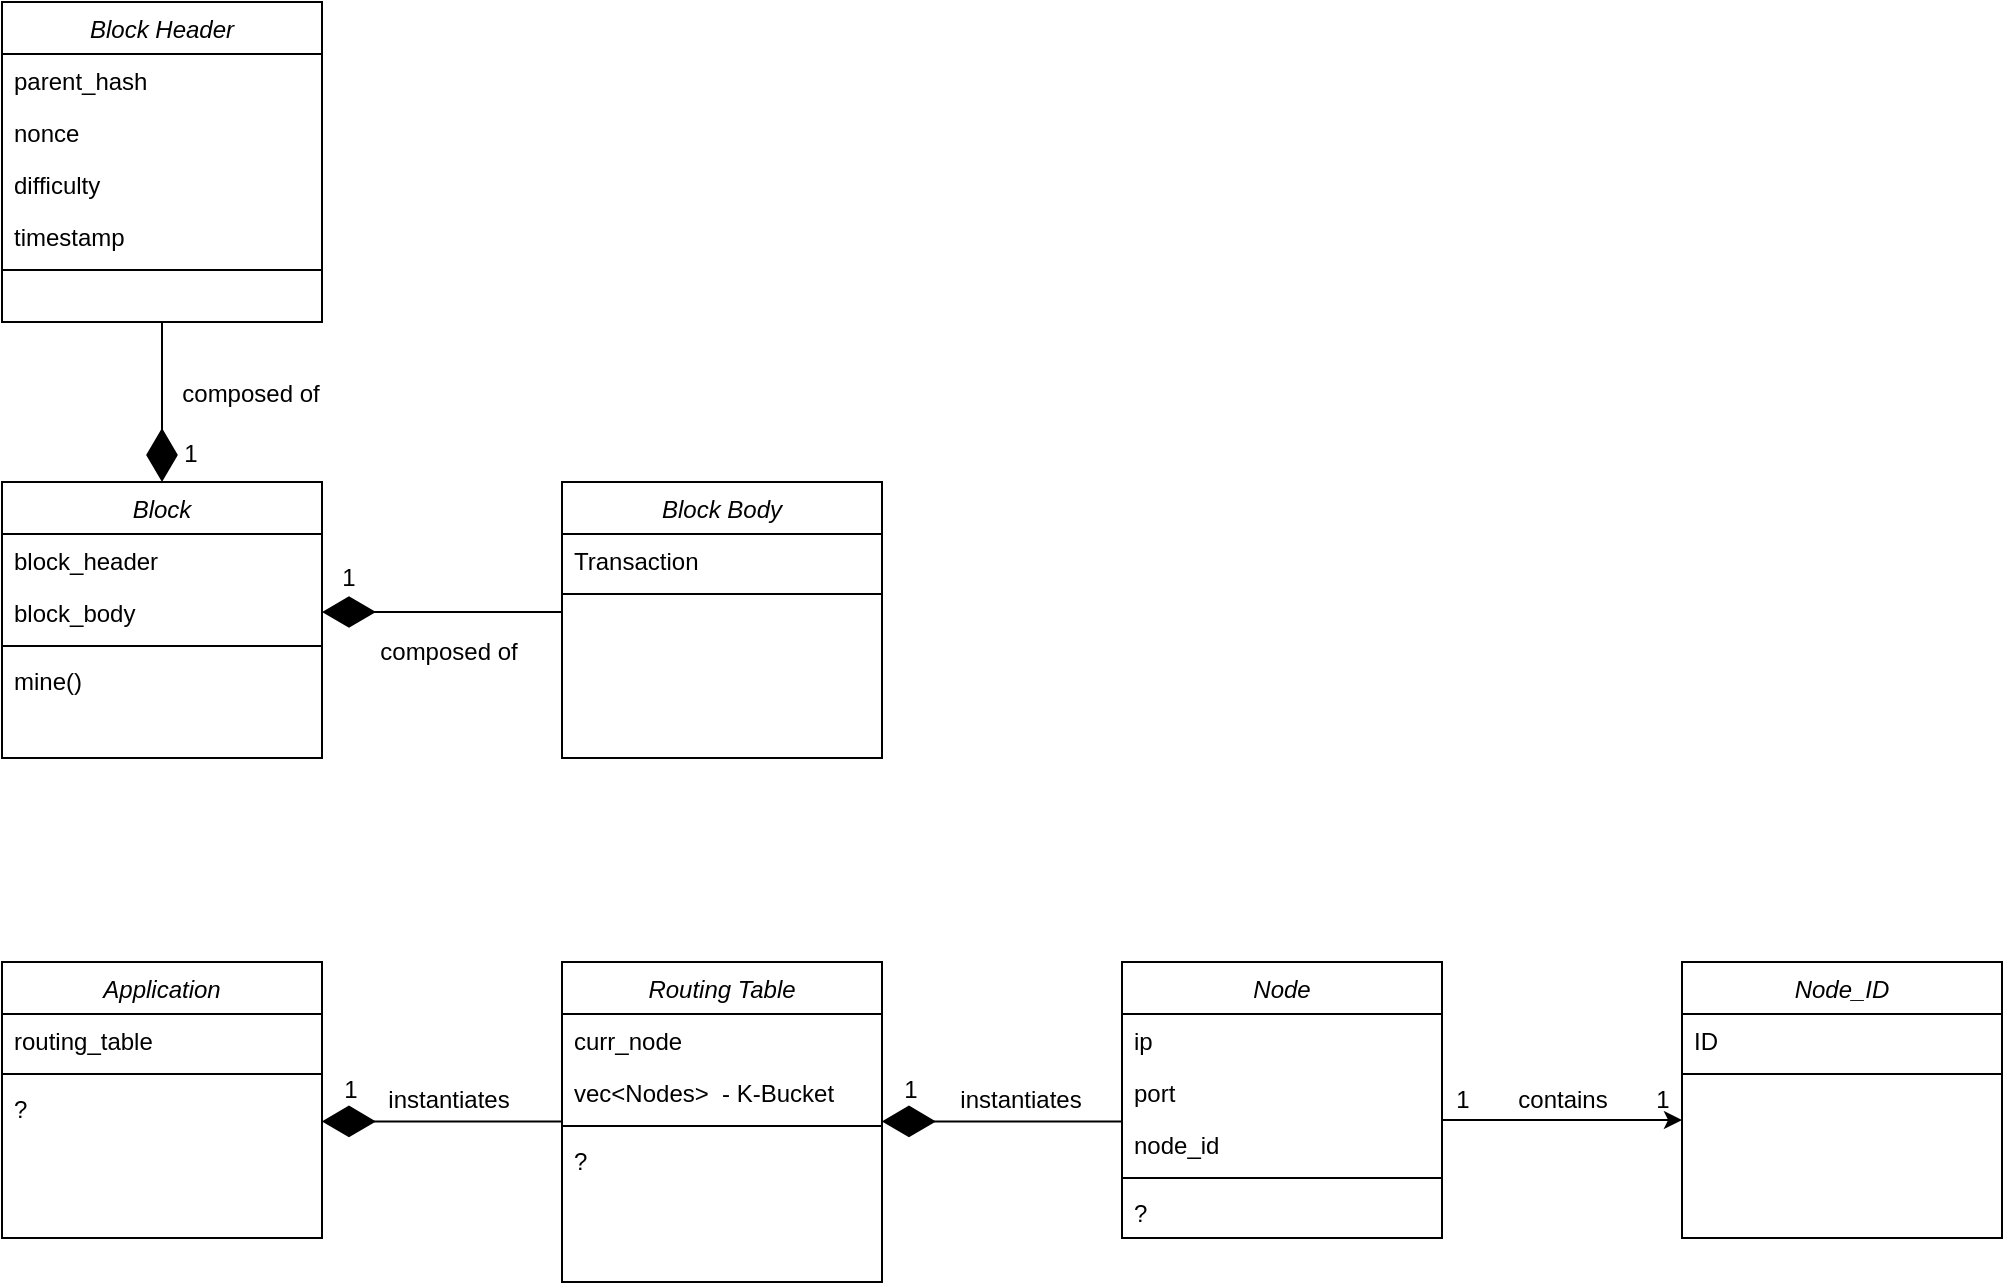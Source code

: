 <mxfile version="26.1.1">
  <diagram id="C5RBs43oDa-KdzZeNtuy" name="Page-1">
    <mxGraphModel dx="1257" dy="747" grid="1" gridSize="10" guides="1" tooltips="1" connect="1" arrows="1" fold="1" page="1" pageScale="1" pageWidth="827" pageHeight="1169" math="0" shadow="0">
      <root>
        <mxCell id="WIyWlLk6GJQsqaUBKTNV-0" />
        <mxCell id="WIyWlLk6GJQsqaUBKTNV-1" parent="WIyWlLk6GJQsqaUBKTNV-0" />
        <mxCell id="zkfFHV4jXpPFQw0GAbJ--0" value="Block" style="swimlane;fontStyle=2;align=center;verticalAlign=top;childLayout=stackLayout;horizontal=1;startSize=26;horizontalStack=0;resizeParent=1;resizeLast=0;collapsible=1;marginBottom=0;rounded=0;shadow=0;strokeWidth=1;" parent="WIyWlLk6GJQsqaUBKTNV-1" vertex="1">
          <mxGeometry x="80" y="280" width="160" height="138" as="geometry">
            <mxRectangle x="230" y="140" width="160" height="26" as="alternateBounds" />
          </mxGeometry>
        </mxCell>
        <mxCell id="HDEbhU0rNr9aGH9nYypW-26" value="block_header&#xa;" style="text;align=left;verticalAlign=top;spacingLeft=4;spacingRight=4;overflow=hidden;rotatable=0;points=[[0,0.5],[1,0.5]];portConstraint=eastwest;rounded=0;shadow=0;html=0;" parent="zkfFHV4jXpPFQw0GAbJ--0" vertex="1">
          <mxGeometry y="26" width="160" height="26" as="geometry" />
        </mxCell>
        <mxCell id="HDEbhU0rNr9aGH9nYypW-27" value="block_body" style="text;align=left;verticalAlign=top;spacingLeft=4;spacingRight=4;overflow=hidden;rotatable=0;points=[[0,0.5],[1,0.5]];portConstraint=eastwest;rounded=0;shadow=0;html=0;" parent="zkfFHV4jXpPFQw0GAbJ--0" vertex="1">
          <mxGeometry y="52" width="160" height="26" as="geometry" />
        </mxCell>
        <mxCell id="zkfFHV4jXpPFQw0GAbJ--4" value="" style="line;html=1;strokeWidth=1;align=left;verticalAlign=middle;spacingTop=-1;spacingLeft=3;spacingRight=3;rotatable=0;labelPosition=right;points=[];portConstraint=eastwest;" parent="zkfFHV4jXpPFQw0GAbJ--0" vertex="1">
          <mxGeometry y="78" width="160" height="8" as="geometry" />
        </mxCell>
        <mxCell id="HDEbhU0rNr9aGH9nYypW-25" value="mine()" style="text;align=left;verticalAlign=top;spacingLeft=4;spacingRight=4;overflow=hidden;rotatable=0;points=[[0,0.5],[1,0.5]];portConstraint=eastwest;rounded=0;shadow=0;html=0;" parent="zkfFHV4jXpPFQw0GAbJ--0" vertex="1">
          <mxGeometry y="86" width="160" height="26" as="geometry" />
        </mxCell>
        <mxCell id="HDEbhU0rNr9aGH9nYypW-0" value="Block Header" style="swimlane;fontStyle=2;align=center;verticalAlign=top;childLayout=stackLayout;horizontal=1;startSize=26;horizontalStack=0;resizeParent=1;resizeLast=0;collapsible=1;marginBottom=0;rounded=0;shadow=0;strokeWidth=1;" parent="WIyWlLk6GJQsqaUBKTNV-1" vertex="1">
          <mxGeometry x="80" y="40" width="160" height="160" as="geometry">
            <mxRectangle x="230" y="140" width="160" height="26" as="alternateBounds" />
          </mxGeometry>
        </mxCell>
        <mxCell id="HDEbhU0rNr9aGH9nYypW-1" value="parent_hash" style="text;align=left;verticalAlign=top;spacingLeft=4;spacingRight=4;overflow=hidden;rotatable=0;points=[[0,0.5],[1,0.5]];portConstraint=eastwest;" parent="HDEbhU0rNr9aGH9nYypW-0" vertex="1">
          <mxGeometry y="26" width="160" height="26" as="geometry" />
        </mxCell>
        <mxCell id="HDEbhU0rNr9aGH9nYypW-2" value="nonce" style="text;align=left;verticalAlign=top;spacingLeft=4;spacingRight=4;overflow=hidden;rotatable=0;points=[[0,0.5],[1,0.5]];portConstraint=eastwest;rounded=0;shadow=0;html=0;" parent="HDEbhU0rNr9aGH9nYypW-0" vertex="1">
          <mxGeometry y="52" width="160" height="26" as="geometry" />
        </mxCell>
        <mxCell id="HDEbhU0rNr9aGH9nYypW-12" value="difficulty" style="text;align=left;verticalAlign=top;spacingLeft=4;spacingRight=4;overflow=hidden;rotatable=0;points=[[0,0.5],[1,0.5]];portConstraint=eastwest;rounded=0;shadow=0;html=0;" parent="HDEbhU0rNr9aGH9nYypW-0" vertex="1">
          <mxGeometry y="78" width="160" height="26" as="geometry" />
        </mxCell>
        <mxCell id="HDEbhU0rNr9aGH9nYypW-3" value="timestamp" style="text;align=left;verticalAlign=top;spacingLeft=4;spacingRight=4;overflow=hidden;rotatable=0;points=[[0,0.5],[1,0.5]];portConstraint=eastwest;rounded=0;shadow=0;html=0;" parent="HDEbhU0rNr9aGH9nYypW-0" vertex="1">
          <mxGeometry y="104" width="160" height="26" as="geometry" />
        </mxCell>
        <mxCell id="HDEbhU0rNr9aGH9nYypW-4" value="" style="line;html=1;strokeWidth=1;align=left;verticalAlign=middle;spacingTop=-1;spacingLeft=3;spacingRight=3;rotatable=0;labelPosition=right;points=[];portConstraint=eastwest;" parent="HDEbhU0rNr9aGH9nYypW-0" vertex="1">
          <mxGeometry y="130" width="160" height="8" as="geometry" />
        </mxCell>
        <mxCell id="HDEbhU0rNr9aGH9nYypW-6" value="Block Body&#xa;" style="swimlane;fontStyle=2;align=center;verticalAlign=top;childLayout=stackLayout;horizontal=1;startSize=26;horizontalStack=0;resizeParent=1;resizeLast=0;collapsible=1;marginBottom=0;rounded=0;shadow=0;strokeWidth=1;" parent="WIyWlLk6GJQsqaUBKTNV-1" vertex="1">
          <mxGeometry x="360" y="280" width="160" height="138" as="geometry">
            <mxRectangle x="230" y="140" width="160" height="26" as="alternateBounds" />
          </mxGeometry>
        </mxCell>
        <mxCell id="HDEbhU0rNr9aGH9nYypW-7" value="Transaction" style="text;align=left;verticalAlign=top;spacingLeft=4;spacingRight=4;overflow=hidden;rotatable=0;points=[[0,0.5],[1,0.5]];portConstraint=eastwest;" parent="HDEbhU0rNr9aGH9nYypW-6" vertex="1">
          <mxGeometry y="26" width="160" height="26" as="geometry" />
        </mxCell>
        <mxCell id="HDEbhU0rNr9aGH9nYypW-10" value="" style="line;html=1;strokeWidth=1;align=left;verticalAlign=middle;spacingTop=-1;spacingLeft=3;spacingRight=3;rotatable=0;labelPosition=right;points=[];portConstraint=eastwest;" parent="HDEbhU0rNr9aGH9nYypW-6" vertex="1">
          <mxGeometry y="52" width="160" height="8" as="geometry" />
        </mxCell>
        <mxCell id="hkh8ABr7wEPk08B2Qyhv-30" style="edgeStyle=orthogonalEdgeStyle;rounded=0;orthogonalLoop=1;jettySize=auto;html=1;entryX=0;entryY=0.5;entryDx=0;entryDy=0;" edge="1" parent="WIyWlLk6GJQsqaUBKTNV-1">
          <mxGeometry relative="1" as="geometry">
            <mxPoint x="800" y="599" as="sourcePoint" />
            <mxPoint x="920" y="599" as="targetPoint" />
          </mxGeometry>
        </mxCell>
        <mxCell id="b7HLfxaqj9z2u1TGS3GW-1" value="Node" style="swimlane;fontStyle=2;align=center;verticalAlign=top;childLayout=stackLayout;horizontal=1;startSize=26;horizontalStack=0;resizeParent=1;resizeLast=0;collapsible=1;marginBottom=0;rounded=0;shadow=0;strokeWidth=1;" parent="WIyWlLk6GJQsqaUBKTNV-1" vertex="1">
          <mxGeometry x="640" y="520" width="160" height="138" as="geometry">
            <mxRectangle x="230" y="140" width="160" height="26" as="alternateBounds" />
          </mxGeometry>
        </mxCell>
        <mxCell id="b7HLfxaqj9z2u1TGS3GW-11" value="ip" style="text;align=left;verticalAlign=top;spacingLeft=4;spacingRight=4;overflow=hidden;rotatable=0;points=[[0,0.5],[1,0.5]];portConstraint=eastwest;rounded=0;shadow=0;html=0;" parent="b7HLfxaqj9z2u1TGS3GW-1" vertex="1">
          <mxGeometry y="26" width="160" height="26" as="geometry" />
        </mxCell>
        <mxCell id="b7HLfxaqj9z2u1TGS3GW-21" value="port" style="text;align=left;verticalAlign=top;spacingLeft=4;spacingRight=4;overflow=hidden;rotatable=0;points=[[0,0.5],[1,0.5]];portConstraint=eastwest;rounded=0;shadow=0;html=0;" parent="b7HLfxaqj9z2u1TGS3GW-1" vertex="1">
          <mxGeometry y="52" width="160" height="26" as="geometry" />
        </mxCell>
        <mxCell id="b7HLfxaqj9z2u1TGS3GW-2" value="node_id" style="text;align=left;verticalAlign=top;spacingLeft=4;spacingRight=4;overflow=hidden;rotatable=0;points=[[0,0.5],[1,0.5]];portConstraint=eastwest;rounded=0;shadow=0;html=0;" parent="b7HLfxaqj9z2u1TGS3GW-1" vertex="1">
          <mxGeometry y="78" width="160" height="26" as="geometry" />
        </mxCell>
        <mxCell id="b7HLfxaqj9z2u1TGS3GW-3" value="" style="line;html=1;strokeWidth=1;align=left;verticalAlign=middle;spacingTop=-1;spacingLeft=3;spacingRight=3;rotatable=0;labelPosition=right;points=[];portConstraint=eastwest;" parent="b7HLfxaqj9z2u1TGS3GW-1" vertex="1">
          <mxGeometry y="104" width="160" height="8" as="geometry" />
        </mxCell>
        <mxCell id="b7HLfxaqj9z2u1TGS3GW-4" value="?" style="text;align=left;verticalAlign=top;spacingLeft=4;spacingRight=4;overflow=hidden;rotatable=0;points=[[0,0.5],[1,0.5]];portConstraint=eastwest;rounded=0;shadow=0;html=0;" parent="b7HLfxaqj9z2u1TGS3GW-1" vertex="1">
          <mxGeometry y="112" width="160" height="26" as="geometry" />
        </mxCell>
        <mxCell id="b7HLfxaqj9z2u1TGS3GW-13" value="Node_ID" style="swimlane;fontStyle=2;align=center;verticalAlign=top;childLayout=stackLayout;horizontal=1;startSize=26;horizontalStack=0;resizeParent=1;resizeLast=0;collapsible=1;marginBottom=0;rounded=0;shadow=0;strokeWidth=1;" parent="WIyWlLk6GJQsqaUBKTNV-1" vertex="1">
          <mxGeometry x="920" y="520" width="160" height="138" as="geometry">
            <mxRectangle x="230" y="140" width="160" height="26" as="alternateBounds" />
          </mxGeometry>
        </mxCell>
        <mxCell id="b7HLfxaqj9z2u1TGS3GW-16" value="ID" style="text;align=left;verticalAlign=top;spacingLeft=4;spacingRight=4;overflow=hidden;rotatable=0;points=[[0,0.5],[1,0.5]];portConstraint=eastwest;rounded=0;shadow=0;html=0;" parent="b7HLfxaqj9z2u1TGS3GW-13" vertex="1">
          <mxGeometry y="26" width="160" height="26" as="geometry" />
        </mxCell>
        <mxCell id="b7HLfxaqj9z2u1TGS3GW-17" value="" style="line;html=1;strokeWidth=1;align=left;verticalAlign=middle;spacingTop=-1;spacingLeft=3;spacingRight=3;rotatable=0;labelPosition=right;points=[];portConstraint=eastwest;" parent="b7HLfxaqj9z2u1TGS3GW-13" vertex="1">
          <mxGeometry y="52" width="160" height="8" as="geometry" />
        </mxCell>
        <mxCell id="b7HLfxaqj9z2u1TGS3GW-19" value="Routing Table" style="swimlane;fontStyle=2;align=center;verticalAlign=top;childLayout=stackLayout;horizontal=1;startSize=26;horizontalStack=0;resizeParent=1;resizeLast=0;collapsible=1;marginBottom=0;rounded=0;shadow=0;strokeWidth=1;" parent="WIyWlLk6GJQsqaUBKTNV-1" vertex="1">
          <mxGeometry x="360" y="520" width="160" height="160" as="geometry">
            <mxRectangle x="230" y="140" width="160" height="26" as="alternateBounds" />
          </mxGeometry>
        </mxCell>
        <mxCell id="b7HLfxaqj9z2u1TGS3GW-20" value="curr_node" style="text;align=left;verticalAlign=top;spacingLeft=4;spacingRight=4;overflow=hidden;rotatable=0;points=[[0,0.5],[1,0.5]];portConstraint=eastwest;rounded=0;shadow=0;html=0;" parent="b7HLfxaqj9z2u1TGS3GW-19" vertex="1">
          <mxGeometry y="26" width="160" height="26" as="geometry" />
        </mxCell>
        <mxCell id="b7HLfxaqj9z2u1TGS3GW-12" value="vec&lt;Nodes&gt;  - K-Bucket" style="text;align=left;verticalAlign=top;spacingLeft=4;spacingRight=4;overflow=hidden;rotatable=0;points=[[0,0.5],[1,0.5]];portConstraint=eastwest;rounded=0;shadow=0;html=0;" parent="b7HLfxaqj9z2u1TGS3GW-19" vertex="1">
          <mxGeometry y="52" width="160" height="26" as="geometry" />
        </mxCell>
        <mxCell id="b7HLfxaqj9z2u1TGS3GW-23" value="" style="line;html=1;strokeWidth=1;align=left;verticalAlign=middle;spacingTop=-1;spacingLeft=3;spacingRight=3;rotatable=0;labelPosition=right;points=[];portConstraint=eastwest;" parent="b7HLfxaqj9z2u1TGS3GW-19" vertex="1">
          <mxGeometry y="78" width="160" height="8" as="geometry" />
        </mxCell>
        <mxCell id="b7HLfxaqj9z2u1TGS3GW-24" value="?" style="text;align=left;verticalAlign=top;spacingLeft=4;spacingRight=4;overflow=hidden;rotatable=0;points=[[0,0.5],[1,0.5]];portConstraint=eastwest;rounded=0;shadow=0;html=0;" parent="b7HLfxaqj9z2u1TGS3GW-19" vertex="1">
          <mxGeometry y="86" width="160" height="26" as="geometry" />
        </mxCell>
        <mxCell id="b7HLfxaqj9z2u1TGS3GW-32" value="Application" style="swimlane;fontStyle=2;align=center;verticalAlign=top;childLayout=stackLayout;horizontal=1;startSize=26;horizontalStack=0;resizeParent=1;resizeLast=0;collapsible=1;marginBottom=0;rounded=0;shadow=0;strokeWidth=1;" parent="WIyWlLk6GJQsqaUBKTNV-1" vertex="1">
          <mxGeometry x="80" y="520" width="160" height="138" as="geometry">
            <mxRectangle x="230" y="140" width="160" height="26" as="alternateBounds" />
          </mxGeometry>
        </mxCell>
        <mxCell id="b7HLfxaqj9z2u1TGS3GW-33" value="routing_table" style="text;align=left;verticalAlign=top;spacingLeft=4;spacingRight=4;overflow=hidden;rotatable=0;points=[[0,0.5],[1,0.5]];portConstraint=eastwest;rounded=0;shadow=0;html=0;" parent="b7HLfxaqj9z2u1TGS3GW-32" vertex="1">
          <mxGeometry y="26" width="160" height="26" as="geometry" />
        </mxCell>
        <mxCell id="b7HLfxaqj9z2u1TGS3GW-36" value="" style="line;html=1;strokeWidth=1;align=left;verticalAlign=middle;spacingTop=-1;spacingLeft=3;spacingRight=3;rotatable=0;labelPosition=right;points=[];portConstraint=eastwest;" parent="b7HLfxaqj9z2u1TGS3GW-32" vertex="1">
          <mxGeometry y="52" width="160" height="8" as="geometry" />
        </mxCell>
        <mxCell id="b7HLfxaqj9z2u1TGS3GW-37" value="?" style="text;align=left;verticalAlign=top;spacingLeft=4;spacingRight=4;overflow=hidden;rotatable=0;points=[[0,0.5],[1,0.5]];portConstraint=eastwest;rounded=0;shadow=0;html=0;" parent="b7HLfxaqj9z2u1TGS3GW-32" vertex="1">
          <mxGeometry y="60" width="160" height="26" as="geometry" />
        </mxCell>
        <mxCell id="hkh8ABr7wEPk08B2Qyhv-1" value="" style="endArrow=diamondThin;endFill=1;endSize=24;html=1;rounded=0;entryX=1;entryY=0.5;entryDx=0;entryDy=0;" edge="1" parent="WIyWlLk6GJQsqaUBKTNV-1" target="HDEbhU0rNr9aGH9nYypW-27">
          <mxGeometry width="160" relative="1" as="geometry">
            <mxPoint x="360" y="345" as="sourcePoint" />
            <mxPoint x="420" y="450" as="targetPoint" />
          </mxGeometry>
        </mxCell>
        <mxCell id="hkh8ABr7wEPk08B2Qyhv-2" value="1" style="text;html=1;align=center;verticalAlign=middle;resizable=0;points=[];autosize=1;strokeColor=none;fillColor=none;" vertex="1" parent="WIyWlLk6GJQsqaUBKTNV-1">
          <mxGeometry x="238" y="313" width="30" height="30" as="geometry" />
        </mxCell>
        <mxCell id="hkh8ABr7wEPk08B2Qyhv-5" value="" style="endArrow=diamondThin;endFill=1;endSize=24;html=1;rounded=0;entryX=0.5;entryY=0;entryDx=0;entryDy=0;exitX=0.5;exitY=1;exitDx=0;exitDy=0;" edge="1" parent="WIyWlLk6GJQsqaUBKTNV-1" source="HDEbhU0rNr9aGH9nYypW-0" target="zkfFHV4jXpPFQw0GAbJ--0">
          <mxGeometry width="160" relative="1" as="geometry">
            <mxPoint x="370" y="355" as="sourcePoint" />
            <mxPoint x="250" y="355" as="targetPoint" />
          </mxGeometry>
        </mxCell>
        <mxCell id="hkh8ABr7wEPk08B2Qyhv-6" value="1" style="text;html=1;align=center;verticalAlign=middle;resizable=0;points=[];autosize=1;strokeColor=none;fillColor=none;" vertex="1" parent="WIyWlLk6GJQsqaUBKTNV-1">
          <mxGeometry x="159" y="251" width="30" height="30" as="geometry" />
        </mxCell>
        <mxCell id="hkh8ABr7wEPk08B2Qyhv-7" value="composed of" style="text;html=1;align=center;verticalAlign=middle;resizable=0;points=[];autosize=1;strokeColor=none;fillColor=none;" vertex="1" parent="WIyWlLk6GJQsqaUBKTNV-1">
          <mxGeometry x="258" y="350" width="90" height="30" as="geometry" />
        </mxCell>
        <mxCell id="hkh8ABr7wEPk08B2Qyhv-8" value="composed of" style="text;html=1;align=center;verticalAlign=middle;resizable=0;points=[];autosize=1;strokeColor=none;fillColor=none;" vertex="1" parent="WIyWlLk6GJQsqaUBKTNV-1">
          <mxGeometry x="159" y="221" width="90" height="30" as="geometry" />
        </mxCell>
        <mxCell id="hkh8ABr7wEPk08B2Qyhv-16" value="" style="endArrow=diamondThin;endFill=1;endSize=24;html=1;rounded=0;entryX=1;entryY=0.5;entryDx=0;entryDy=0;" edge="1" parent="WIyWlLk6GJQsqaUBKTNV-1">
          <mxGeometry width="160" relative="1" as="geometry">
            <mxPoint x="640" y="599.71" as="sourcePoint" />
            <mxPoint x="520" y="599.71" as="targetPoint" />
          </mxGeometry>
        </mxCell>
        <mxCell id="hkh8ABr7wEPk08B2Qyhv-17" value="1" style="text;html=1;align=center;verticalAlign=middle;resizable=0;points=[];autosize=1;strokeColor=none;fillColor=none;" vertex="1" parent="WIyWlLk6GJQsqaUBKTNV-1">
          <mxGeometry x="519" y="569" width="30" height="30" as="geometry" />
        </mxCell>
        <mxCell id="hkh8ABr7wEPk08B2Qyhv-18" value="" style="endArrow=diamondThin;endFill=1;endSize=24;html=1;rounded=0;entryX=1;entryY=0.5;entryDx=0;entryDy=0;" edge="1" parent="WIyWlLk6GJQsqaUBKTNV-1">
          <mxGeometry width="160" relative="1" as="geometry">
            <mxPoint x="360" y="599.71" as="sourcePoint" />
            <mxPoint x="240" y="599.71" as="targetPoint" />
          </mxGeometry>
        </mxCell>
        <mxCell id="hkh8ABr7wEPk08B2Qyhv-19" value="1" style="text;html=1;align=center;verticalAlign=middle;resizable=0;points=[];autosize=1;strokeColor=none;fillColor=none;" vertex="1" parent="WIyWlLk6GJQsqaUBKTNV-1">
          <mxGeometry x="239" y="569" width="30" height="30" as="geometry" />
        </mxCell>
        <mxCell id="hkh8ABr7wEPk08B2Qyhv-20" value="instantiates" style="text;html=1;align=center;verticalAlign=middle;resizable=0;points=[];autosize=1;strokeColor=none;fillColor=none;" vertex="1" parent="WIyWlLk6GJQsqaUBKTNV-1">
          <mxGeometry x="263" y="574" width="80" height="30" as="geometry" />
        </mxCell>
        <mxCell id="hkh8ABr7wEPk08B2Qyhv-21" value="instantiates" style="text;html=1;align=center;verticalAlign=middle;resizable=0;points=[];autosize=1;strokeColor=none;fillColor=none;" vertex="1" parent="WIyWlLk6GJQsqaUBKTNV-1">
          <mxGeometry x="549" y="574" width="80" height="30" as="geometry" />
        </mxCell>
        <mxCell id="hkh8ABr7wEPk08B2Qyhv-31" value="contains" style="text;html=1;align=center;verticalAlign=middle;resizable=0;points=[];autosize=1;strokeColor=none;fillColor=none;" vertex="1" parent="WIyWlLk6GJQsqaUBKTNV-1">
          <mxGeometry x="825" y="574" width="70" height="30" as="geometry" />
        </mxCell>
        <mxCell id="hkh8ABr7wEPk08B2Qyhv-32" value="1" style="text;html=1;align=center;verticalAlign=middle;resizable=0;points=[];autosize=1;strokeColor=none;fillColor=none;" vertex="1" parent="WIyWlLk6GJQsqaUBKTNV-1">
          <mxGeometry x="795" y="574" width="30" height="30" as="geometry" />
        </mxCell>
        <mxCell id="hkh8ABr7wEPk08B2Qyhv-33" value="1" style="text;html=1;align=center;verticalAlign=middle;resizable=0;points=[];autosize=1;strokeColor=none;fillColor=none;" vertex="1" parent="WIyWlLk6GJQsqaUBKTNV-1">
          <mxGeometry x="895" y="574" width="30" height="30" as="geometry" />
        </mxCell>
      </root>
    </mxGraphModel>
  </diagram>
</mxfile>
